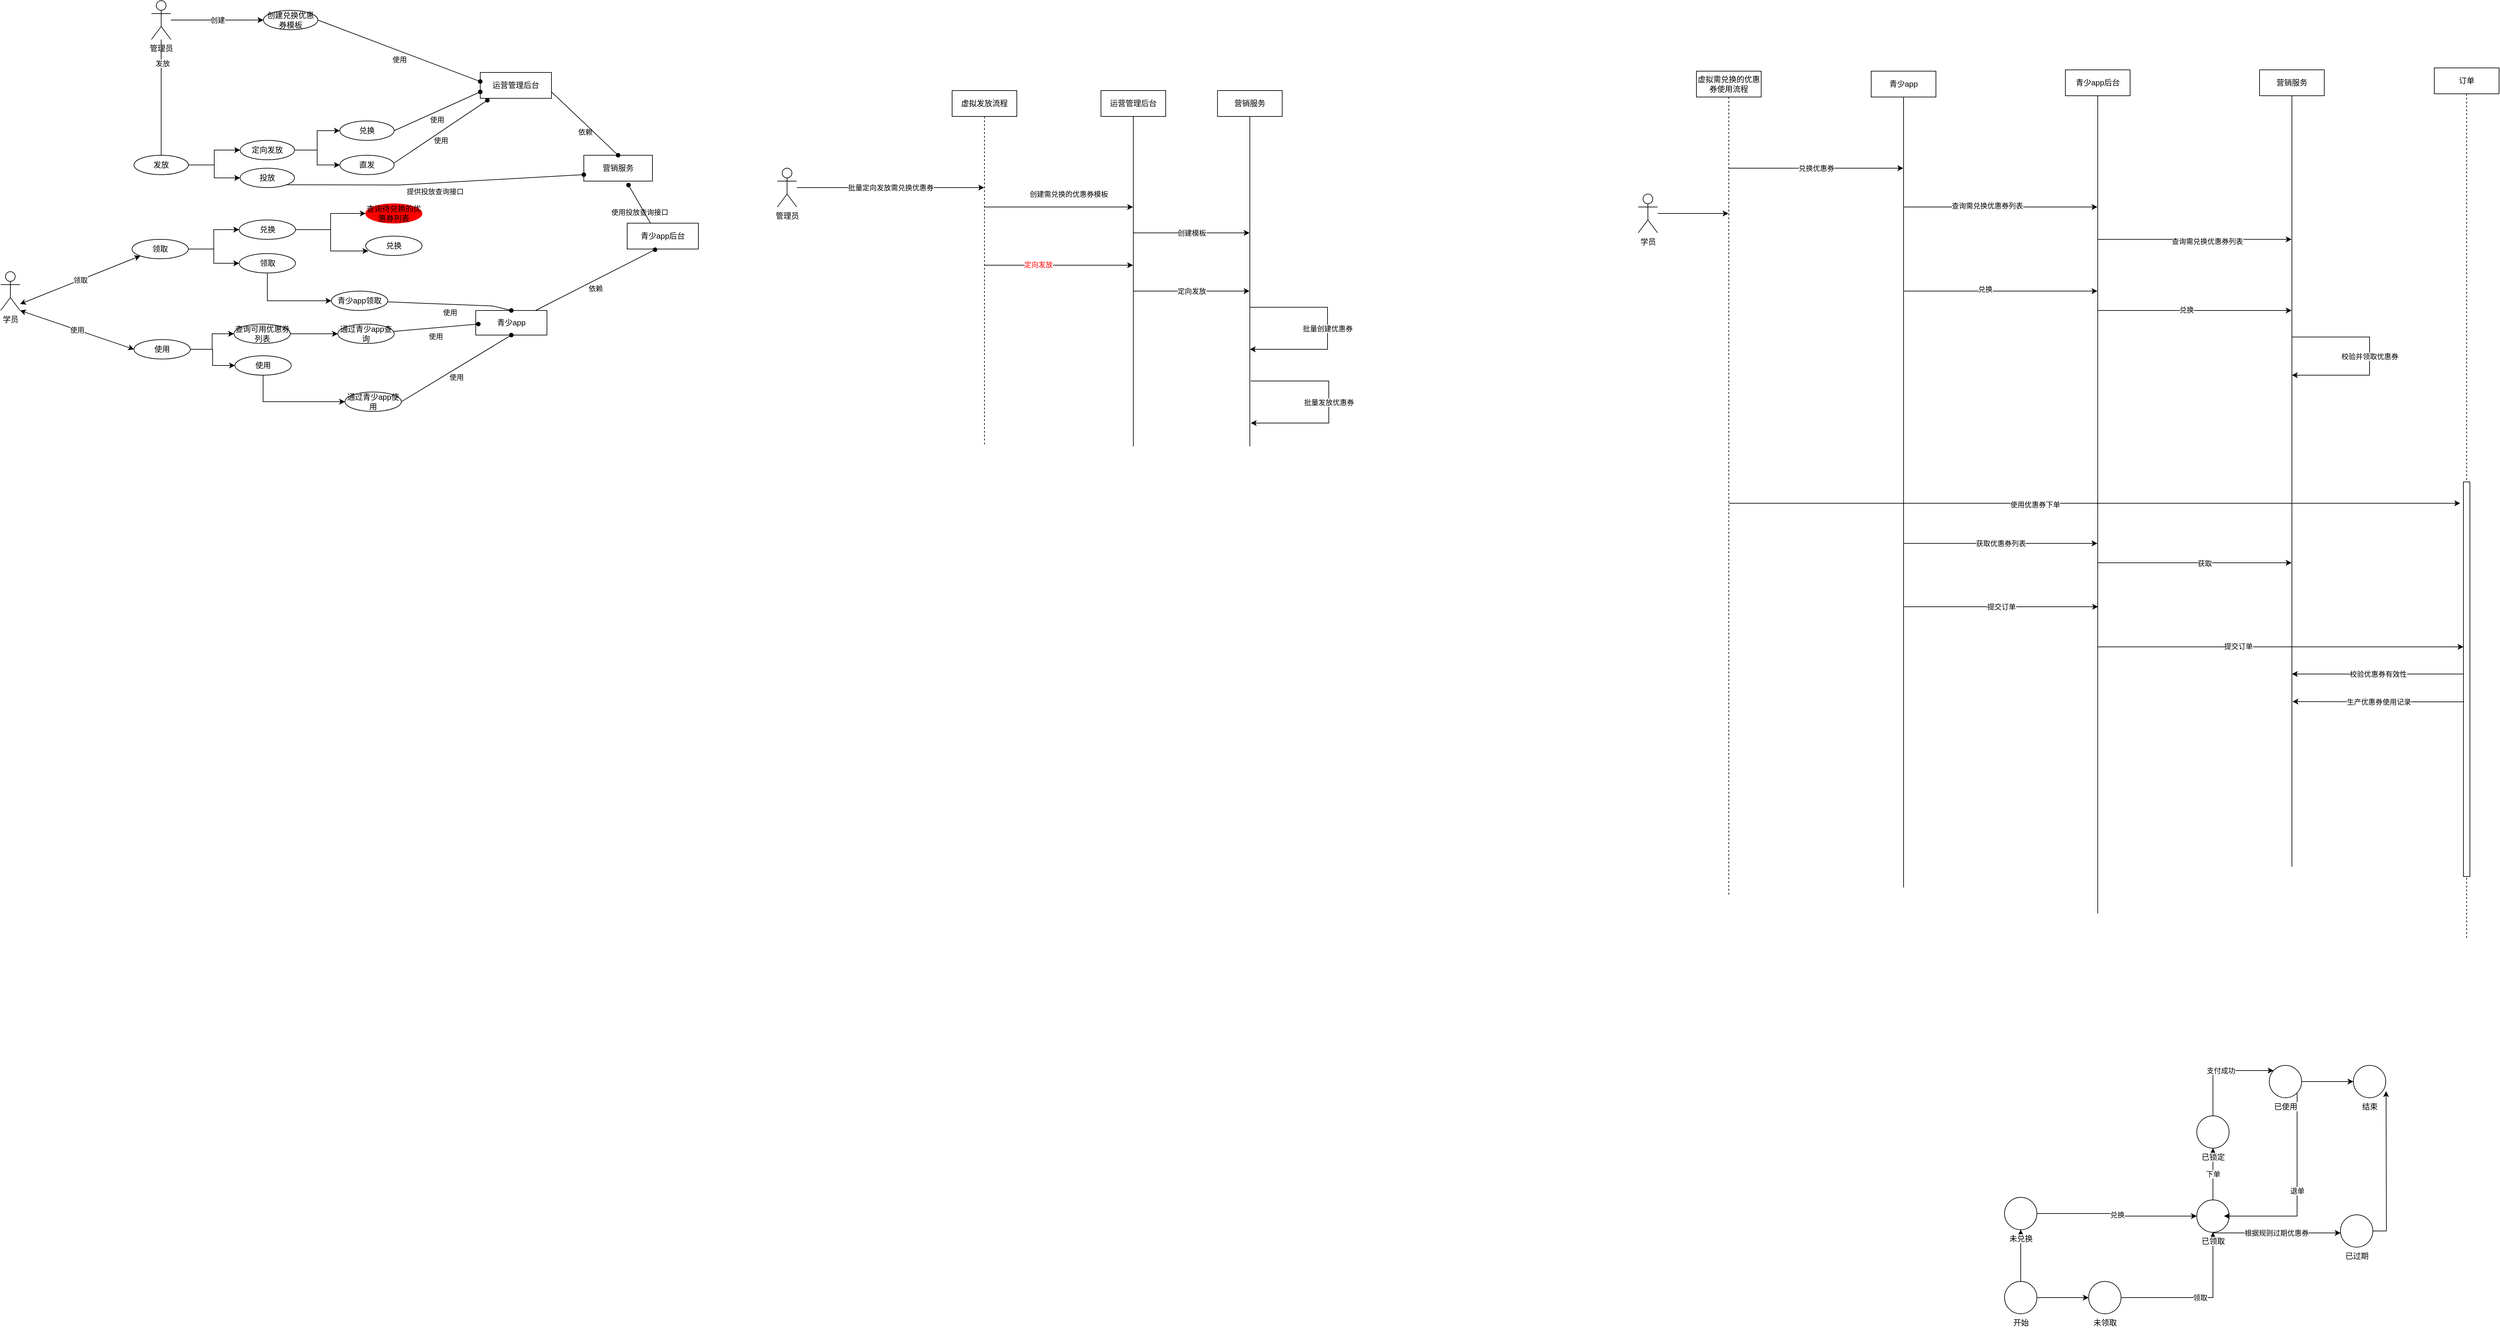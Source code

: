 <mxfile version="14.7.1" type="github">
  <diagram id="9hDP-JxcBApaVpeGbo42" name="Page-1">
    <mxGraphModel dx="1108" dy="450" grid="0" gridSize="10" guides="1" tooltips="1" connect="1" arrows="1" fold="1" page="1" pageScale="1" pageWidth="827" pageHeight="1169" math="0" shadow="0">
      <root>
        <mxCell id="0" />
        <mxCell id="1" parent="0" />
        <mxCell id="lwf3BBHvjB3YT5emJyM9-11" value="创建" style="edgeStyle=orthogonalEdgeStyle;rounded=0;orthogonalLoop=1;jettySize=auto;html=1;" parent="1" source="lwf3BBHvjB3YT5emJyM9-3" target="lwf3BBHvjB3YT5emJyM9-9" edge="1">
          <mxGeometry relative="1" as="geometry" />
        </mxCell>
        <mxCell id="lwf3BBHvjB3YT5emJyM9-60" value="" style="edgeStyle=orthogonalEdgeStyle;rounded=0;orthogonalLoop=1;jettySize=auto;html=1;" parent="1" source="lwf3BBHvjB3YT5emJyM9-3" edge="1">
          <mxGeometry relative="1" as="geometry">
            <mxPoint x="358" y="560" as="targetPoint" />
          </mxGeometry>
        </mxCell>
        <mxCell id="lwf3BBHvjB3YT5emJyM9-61" value="发放" style="edgeLabel;html=1;align=center;verticalAlign=middle;resizable=0;points=[];" parent="lwf3BBHvjB3YT5emJyM9-60" vertex="1" connectable="0">
          <mxGeometry x="-0.608" y="2" relative="1" as="geometry">
            <mxPoint as="offset" />
          </mxGeometry>
        </mxCell>
        <mxCell id="lwf3BBHvjB3YT5emJyM9-3" value="管理员" style="shape=umlActor;verticalLabelPosition=bottom;verticalAlign=top;html=1;outlineConnect=0;" parent="1" vertex="1">
          <mxGeometry x="343" y="311" width="30" height="60" as="geometry" />
        </mxCell>
        <mxCell id="lwf3BBHvjB3YT5emJyM9-6" value="学员" style="shape=umlActor;verticalLabelPosition=bottom;verticalAlign=top;html=1;" parent="1" vertex="1">
          <mxGeometry x="110" y="730" width="30" height="60" as="geometry" />
        </mxCell>
        <mxCell id="lwf3BBHvjB3YT5emJyM9-9" value="创建兑换优惠券模板" style="ellipse;whiteSpace=wrap;html=1;" parent="1" vertex="1">
          <mxGeometry x="516" y="326" width="84" height="30" as="geometry" />
        </mxCell>
        <mxCell id="g9MvVECe36LYa2lej1_Y-3" value="" style="edgeStyle=orthogonalEdgeStyle;rounded=0;orthogonalLoop=1;jettySize=auto;html=1;" edge="1" parent="1" source="lwf3BBHvjB3YT5emJyM9-19" target="g9MvVECe36LYa2lej1_Y-2">
          <mxGeometry relative="1" as="geometry" />
        </mxCell>
        <mxCell id="g9MvVECe36LYa2lej1_Y-5" value="" style="edgeStyle=orthogonalEdgeStyle;rounded=0;orthogonalLoop=1;jettySize=auto;html=1;" edge="1" parent="1" source="lwf3BBHvjB3YT5emJyM9-19" target="g9MvVECe36LYa2lej1_Y-4">
          <mxGeometry relative="1" as="geometry" />
        </mxCell>
        <mxCell id="lwf3BBHvjB3YT5emJyM9-19" value="定向发放" style="ellipse;whiteSpace=wrap;html=1;" parent="1" vertex="1">
          <mxGeometry x="480" y="527" width="84" height="30" as="geometry" />
        </mxCell>
        <mxCell id="lwf3BBHvjB3YT5emJyM9-24" style="edgeStyle=orthogonalEdgeStyle;rounded=0;orthogonalLoop=1;jettySize=auto;html=1;entryX=0;entryY=0.5;entryDx=0;entryDy=0;" parent="1" source="lwf3BBHvjB3YT5emJyM9-21" target="lwf3BBHvjB3YT5emJyM9-19" edge="1">
          <mxGeometry relative="1" as="geometry" />
        </mxCell>
        <mxCell id="lwf3BBHvjB3YT5emJyM9-26" value="" style="edgeStyle=orthogonalEdgeStyle;rounded=0;orthogonalLoop=1;jettySize=auto;html=1;" parent="1" source="lwf3BBHvjB3YT5emJyM9-21" target="lwf3BBHvjB3YT5emJyM9-25" edge="1">
          <mxGeometry relative="1" as="geometry" />
        </mxCell>
        <mxCell id="lwf3BBHvjB3YT5emJyM9-21" value="发放" style="ellipse;whiteSpace=wrap;html=1;" parent="1" vertex="1">
          <mxGeometry x="316" y="550" width="84" height="30" as="geometry" />
        </mxCell>
        <mxCell id="lwf3BBHvjB3YT5emJyM9-25" value="投放" style="ellipse;whiteSpace=wrap;html=1;" parent="1" vertex="1">
          <mxGeometry x="480" y="570" width="84" height="30" as="geometry" />
        </mxCell>
        <mxCell id="g9MvVECe36LYa2lej1_Y-8" value="" style="edgeStyle=orthogonalEdgeStyle;rounded=0;orthogonalLoop=1;jettySize=auto;html=1;" edge="1" parent="1" source="lwf3BBHvjB3YT5emJyM9-38" target="g9MvVECe36LYa2lej1_Y-7">
          <mxGeometry relative="1" as="geometry" />
        </mxCell>
        <mxCell id="g9MvVECe36LYa2lej1_Y-12" value="" style="edgeStyle=orthogonalEdgeStyle;rounded=0;orthogonalLoop=1;jettySize=auto;html=1;" edge="1" parent="1" source="lwf3BBHvjB3YT5emJyM9-38" target="g9MvVECe36LYa2lej1_Y-11">
          <mxGeometry relative="1" as="geometry" />
        </mxCell>
        <mxCell id="lwf3BBHvjB3YT5emJyM9-38" value="领取" style="ellipse;whiteSpace=wrap;html=1;fillColor=#FFFFFF;" parent="1" vertex="1">
          <mxGeometry x="313" y="680" width="87" height="30" as="geometry" />
        </mxCell>
        <mxCell id="lwf3BBHvjB3YT5emJyM9-54" value="" style="edgeStyle=orthogonalEdgeStyle;rounded=0;orthogonalLoop=1;jettySize=auto;html=1;" parent="1" source="lwf3BBHvjB3YT5emJyM9-39" target="lwf3BBHvjB3YT5emJyM9-53" edge="1">
          <mxGeometry relative="1" as="geometry" />
        </mxCell>
        <mxCell id="lwf3BBHvjB3YT5emJyM9-58" style="edgeStyle=orthogonalEdgeStyle;rounded=0;orthogonalLoop=1;jettySize=auto;html=1;entryX=0;entryY=0.5;entryDx=0;entryDy=0;" parent="1" source="lwf3BBHvjB3YT5emJyM9-39" target="lwf3BBHvjB3YT5emJyM9-55" edge="1">
          <mxGeometry relative="1" as="geometry" />
        </mxCell>
        <mxCell id="lwf3BBHvjB3YT5emJyM9-39" value="使用" style="ellipse;whiteSpace=wrap;html=1;" parent="1" vertex="1">
          <mxGeometry x="316" y="835" width="87" height="30" as="geometry" />
        </mxCell>
        <mxCell id="lwf3BBHvjB3YT5emJyM9-42" value="领取" style="endArrow=classic;startArrow=classic;html=1;entryX=0;entryY=1;entryDx=0;entryDy=0;" parent="1" target="lwf3BBHvjB3YT5emJyM9-38" edge="1">
          <mxGeometry width="50" height="50" relative="1" as="geometry">
            <mxPoint x="140" y="780" as="sourcePoint" />
            <mxPoint x="190" y="730" as="targetPoint" />
          </mxGeometry>
        </mxCell>
        <mxCell id="lwf3BBHvjB3YT5emJyM9-43" value="查询待兑换的优惠券列表" style="ellipse;whiteSpace=wrap;html=1;strokeColor=#FF0000;fillColor=#FF0000;" parent="1" vertex="1">
          <mxGeometry x="674" y="625" width="87" height="30" as="geometry" />
        </mxCell>
        <mxCell id="lwf3BBHvjB3YT5emJyM9-49" value="兑换" style="ellipse;whiteSpace=wrap;html=1;" parent="1" vertex="1">
          <mxGeometry x="674" y="675" width="87" height="30" as="geometry" />
        </mxCell>
        <mxCell id="g9MvVECe36LYa2lej1_Y-35" value="" style="edgeStyle=orthogonalEdgeStyle;rounded=0;orthogonalLoop=1;jettySize=auto;html=1;entryX=0;entryY=0.5;entryDx=0;entryDy=0;" edge="1" parent="1" source="lwf3BBHvjB3YT5emJyM9-53" target="g9MvVECe36LYa2lej1_Y-36">
          <mxGeometry relative="1" as="geometry">
            <mxPoint x="628" y="826" as="targetPoint" />
          </mxGeometry>
        </mxCell>
        <mxCell id="lwf3BBHvjB3YT5emJyM9-53" value="查询可用优惠券列表" style="ellipse;whiteSpace=wrap;html=1;" parent="1" vertex="1">
          <mxGeometry x="470.5" y="811" width="87" height="30" as="geometry" />
        </mxCell>
        <mxCell id="g9MvVECe36LYa2lej1_Y-32" value="" style="edgeStyle=orthogonalEdgeStyle;rounded=0;orthogonalLoop=1;jettySize=auto;html=1;" edge="1" parent="1" source="lwf3BBHvjB3YT5emJyM9-55" target="g9MvVECe36LYa2lej1_Y-31">
          <mxGeometry relative="1" as="geometry">
            <Array as="points">
              <mxPoint x="516" y="931" />
            </Array>
          </mxGeometry>
        </mxCell>
        <mxCell id="lwf3BBHvjB3YT5emJyM9-55" value="使用" style="ellipse;whiteSpace=wrap;html=1;" parent="1" vertex="1">
          <mxGeometry x="472" y="860" width="87" height="30" as="geometry" />
        </mxCell>
        <mxCell id="lwf3BBHvjB3YT5emJyM9-57" value="使用" style="endArrow=classic;startArrow=classic;html=1;exitX=1;exitY=1;exitDx=0;exitDy=0;exitPerimeter=0;entryX=0;entryY=0.5;entryDx=0;entryDy=0;" parent="1" source="lwf3BBHvjB3YT5emJyM9-6" edge="1" target="lwf3BBHvjB3YT5emJyM9-39">
          <mxGeometry width="50" height="50" relative="1" as="geometry">
            <mxPoint x="140" y="840" as="sourcePoint" />
            <mxPoint x="320" y="830" as="targetPoint" />
          </mxGeometry>
        </mxCell>
        <mxCell id="lwf3BBHvjB3YT5emJyM9-63" value="运营管理后台" style="rounded=0;whiteSpace=wrap;html=1;" parent="1" vertex="1">
          <mxGeometry x="851" y="422" width="110" height="40" as="geometry" />
        </mxCell>
        <mxCell id="lwf3BBHvjB3YT5emJyM9-64" value="营销服务" style="rounded=0;whiteSpace=wrap;html=1;" parent="1" vertex="1">
          <mxGeometry x="1011" y="550" width="106" height="40" as="geometry" />
        </mxCell>
        <mxCell id="lwf3BBHvjB3YT5emJyM9-65" value="青少app后台" style="rounded=0;whiteSpace=wrap;html=1;" parent="1" vertex="1">
          <mxGeometry x="1078" y="655" width="110" height="40" as="geometry" />
        </mxCell>
        <mxCell id="g9MvVECe36LYa2lej1_Y-34" style="edgeStyle=orthogonalEdgeStyle;rounded=0;orthogonalLoop=1;jettySize=auto;html=1;exitX=0;exitY=0.5;exitDx=0;exitDy=0;" edge="1" parent="1" source="lwf3BBHvjB3YT5emJyM9-66">
          <mxGeometry relative="1" as="geometry">
            <mxPoint x="844" y="809" as="targetPoint" />
          </mxGeometry>
        </mxCell>
        <mxCell id="lwf3BBHvjB3YT5emJyM9-66" value="青少app" style="rounded=0;whiteSpace=wrap;html=1;" parent="1" vertex="1">
          <mxGeometry x="844" y="790" width="110" height="38" as="geometry" />
        </mxCell>
        <mxCell id="lwf3BBHvjB3YT5emJyM9-80" value="创建需兑换的优惠券模板" style="edgeStyle=orthogonalEdgeStyle;rounded=0;orthogonalLoop=1;jettySize=auto;html=1;" parent="1" source="lwf3BBHvjB3YT5emJyM9-69" target="lwf3BBHvjB3YT5emJyM9-70" edge="1">
          <mxGeometry x="0.135" y="20" relative="1" as="geometry">
            <Array as="points">
              <mxPoint x="1720" y="630" />
              <mxPoint x="1720" y="630" />
            </Array>
            <mxPoint as="offset" />
          </mxGeometry>
        </mxCell>
        <mxCell id="lwf3BBHvjB3YT5emJyM9-83" style="edgeStyle=orthogonalEdgeStyle;rounded=0;orthogonalLoop=1;jettySize=auto;html=1;fontColor=#FF0000;" parent="1" source="lwf3BBHvjB3YT5emJyM9-69" target="lwf3BBHvjB3YT5emJyM9-70" edge="1">
          <mxGeometry relative="1" as="geometry">
            <Array as="points">
              <mxPoint x="1740" y="720" />
              <mxPoint x="1740" y="720" />
            </Array>
          </mxGeometry>
        </mxCell>
        <mxCell id="lwf3BBHvjB3YT5emJyM9-84" value="定向发放" style="edgeLabel;html=1;align=center;verticalAlign=middle;resizable=0;points=[];fontColor=#FF0000;" parent="lwf3BBHvjB3YT5emJyM9-83" vertex="1" connectable="0">
          <mxGeometry x="-0.283" y="1" relative="1" as="geometry">
            <mxPoint as="offset" />
          </mxGeometry>
        </mxCell>
        <mxCell id="lwf3BBHvjB3YT5emJyM9-69" value="虚拟发放流程" style="shape=umlLifeline;perimeter=lifelinePerimeter;whiteSpace=wrap;html=1;container=1;collapsible=0;recursiveResize=0;outlineConnect=0;labelBackgroundColor=#FFFFFF;" parent="1" vertex="1">
          <mxGeometry x="1580" y="450" width="100" height="550" as="geometry" />
        </mxCell>
        <mxCell id="lwf3BBHvjB3YT5emJyM9-81" value="创建模板" style="edgeStyle=orthogonalEdgeStyle;rounded=0;orthogonalLoop=1;jettySize=auto;html=1;" parent="1" source="lwf3BBHvjB3YT5emJyM9-70" target="lwf3BBHvjB3YT5emJyM9-74" edge="1">
          <mxGeometry relative="1" as="geometry">
            <Array as="points">
              <mxPoint x="1950" y="670" />
              <mxPoint x="1950" y="670" />
            </Array>
          </mxGeometry>
        </mxCell>
        <mxCell id="lwf3BBHvjB3YT5emJyM9-85" value="定向发放" style="edgeStyle=orthogonalEdgeStyle;rounded=0;orthogonalLoop=1;jettySize=auto;html=1;" parent="1" source="lwf3BBHvjB3YT5emJyM9-70" target="lwf3BBHvjB3YT5emJyM9-74" edge="1">
          <mxGeometry relative="1" as="geometry">
            <Array as="points">
              <mxPoint x="1940" y="760" />
              <mxPoint x="1940" y="760" />
            </Array>
          </mxGeometry>
        </mxCell>
        <mxCell id="lwf3BBHvjB3YT5emJyM9-70" value="运营管理后台" style="shape=umlLifeline;perimeter=lifelinePerimeter;whiteSpace=wrap;html=1;container=1;collapsible=0;recursiveResize=0;outlineConnect=0;lifelineDashed=0;labelBackgroundColor=#FFFFFF;" parent="1" vertex="1">
          <mxGeometry x="1810" y="450" width="100" height="550" as="geometry" />
        </mxCell>
        <mxCell id="lwf3BBHvjB3YT5emJyM9-71" value="Lifeline2" style="shape=umlLifeline;perimeter=lifelinePerimeter;whiteSpace=wrap;html=1;container=1;collapsible=0;recursiveResize=0;outlineConnect=0;lifelineDashed=0;labelBackgroundColor=#FFFFFF;" parent="1" vertex="1">
          <mxGeometry x="1990" y="450" width="100" height="300" as="geometry" />
        </mxCell>
        <mxCell id="lwf3BBHvjB3YT5emJyM9-74" value="营销服务" style="shape=umlLifeline;perimeter=lifelinePerimeter;whiteSpace=wrap;html=1;container=1;collapsible=0;recursiveResize=0;outlineConnect=0;lifelineDashed=0;labelBackgroundColor=#FFFFFF;" parent="1" vertex="1">
          <mxGeometry x="1990" y="450" width="100" height="550" as="geometry" />
        </mxCell>
        <mxCell id="lwf3BBHvjB3YT5emJyM9-79" value="批量定向发放需兑换优惠券" style="edgeStyle=orthogonalEdgeStyle;rounded=0;orthogonalLoop=1;jettySize=auto;html=1;" parent="1" source="lwf3BBHvjB3YT5emJyM9-76" target="lwf3BBHvjB3YT5emJyM9-69" edge="1">
          <mxGeometry relative="1" as="geometry">
            <Array as="points">
              <mxPoint x="1550" y="600" />
              <mxPoint x="1550" y="600" />
            </Array>
          </mxGeometry>
        </mxCell>
        <mxCell id="lwf3BBHvjB3YT5emJyM9-76" value="管理员" style="shape=umlActor;verticalLabelPosition=bottom;verticalAlign=top;html=1;labelBackgroundColor=#FFFFFF;" parent="1" vertex="1">
          <mxGeometry x="1310" y="570" width="30" height="60" as="geometry" />
        </mxCell>
        <mxCell id="lwf3BBHvjB3YT5emJyM9-88" style="edgeStyle=orthogonalEdgeStyle;rounded=0;orthogonalLoop=1;jettySize=auto;html=1;" parent="1" source="lwf3BBHvjB3YT5emJyM9-74" target="lwf3BBHvjB3YT5emJyM9-74" edge="1">
          <mxGeometry relative="1" as="geometry">
            <Array as="points">
              <mxPoint x="2060" y="820" />
              <mxPoint x="2070" y="820" />
            </Array>
          </mxGeometry>
        </mxCell>
        <mxCell id="lwf3BBHvjB3YT5emJyM9-90" value="批量创建优惠券" style="edgeStyle=orthogonalEdgeStyle;rounded=0;orthogonalLoop=1;jettySize=auto;html=1;" parent="1" target="lwf3BBHvjB3YT5emJyM9-74" edge="1">
          <mxGeometry relative="1" as="geometry">
            <mxPoint x="2039.5" y="785" as="sourcePoint" />
            <mxPoint x="2039.5" y="805" as="targetPoint" />
            <Array as="points">
              <mxPoint x="2160" y="785" />
              <mxPoint x="2160" y="850" />
            </Array>
          </mxGeometry>
        </mxCell>
        <mxCell id="lwf3BBHvjB3YT5emJyM9-91" value="批量发放优惠券" style="edgeStyle=orthogonalEdgeStyle;rounded=0;orthogonalLoop=1;jettySize=auto;html=1;" parent="1" edge="1">
          <mxGeometry relative="1" as="geometry">
            <mxPoint x="2041.5" y="899" as="sourcePoint" />
            <mxPoint x="2041.5" y="964" as="targetPoint" />
            <Array as="points">
              <mxPoint x="2162" y="899" />
              <mxPoint x="2162" y="964" />
            </Array>
          </mxGeometry>
        </mxCell>
        <mxCell id="lwf3BBHvjB3YT5emJyM9-96" value="兑换优惠券" style="edgeStyle=orthogonalEdgeStyle;rounded=0;orthogonalLoop=1;jettySize=auto;html=1;" parent="1" source="lwf3BBHvjB3YT5emJyM9-92" target="lwf3BBHvjB3YT5emJyM9-93" edge="1">
          <mxGeometry relative="1" as="geometry">
            <Array as="points">
              <mxPoint x="2840" y="570" />
              <mxPoint x="2840" y="570" />
            </Array>
          </mxGeometry>
        </mxCell>
        <mxCell id="lwf3BBHvjB3YT5emJyM9-124" style="edgeStyle=orthogonalEdgeStyle;rounded=0;orthogonalLoop=1;jettySize=auto;html=1;fontColor=#000000;" parent="1" source="lwf3BBHvjB3YT5emJyM9-92" edge="1">
          <mxGeometry relative="1" as="geometry">
            <mxPoint x="3910" y="1088" as="targetPoint" />
            <Array as="points">
              <mxPoint x="3200" y="1088" />
              <mxPoint x="3200" y="1088" />
            </Array>
          </mxGeometry>
        </mxCell>
        <mxCell id="lwf3BBHvjB3YT5emJyM9-125" value="使用优惠券下单" style="edgeLabel;html=1;align=center;verticalAlign=middle;resizable=0;points=[];fontColor=#000000;" parent="lwf3BBHvjB3YT5emJyM9-124" vertex="1" connectable="0">
          <mxGeometry x="-0.161" y="-2" relative="1" as="geometry">
            <mxPoint x="-1" as="offset" />
          </mxGeometry>
        </mxCell>
        <mxCell id="lwf3BBHvjB3YT5emJyM9-92" value="虚拟需兑换的优惠券使用流程" style="shape=umlLifeline;perimeter=lifelinePerimeter;whiteSpace=wrap;html=1;container=1;collapsible=0;recursiveResize=0;outlineConnect=0;labelBackgroundColor=#FFFFFF;" parent="1" vertex="1">
          <mxGeometry x="2730" y="420" width="100" height="1274" as="geometry" />
        </mxCell>
        <mxCell id="lwf3BBHvjB3YT5emJyM9-97" style="edgeStyle=orthogonalEdgeStyle;rounded=0;orthogonalLoop=1;jettySize=auto;html=1;" parent="1" source="lwf3BBHvjB3YT5emJyM9-93" target="lwf3BBHvjB3YT5emJyM9-94" edge="1">
          <mxGeometry relative="1" as="geometry">
            <Array as="points">
              <mxPoint x="3270" y="630" />
              <mxPoint x="3270" y="630" />
            </Array>
          </mxGeometry>
        </mxCell>
        <mxCell id="lwf3BBHvjB3YT5emJyM9-98" value="查询需兑换优惠券列表" style="edgeLabel;html=1;align=center;verticalAlign=middle;resizable=0;points=[];" parent="lwf3BBHvjB3YT5emJyM9-97" vertex="1" connectable="0">
          <mxGeometry x="-0.143" y="2" relative="1" as="geometry">
            <mxPoint as="offset" />
          </mxGeometry>
        </mxCell>
        <mxCell id="lwf3BBHvjB3YT5emJyM9-101" style="edgeStyle=orthogonalEdgeStyle;rounded=0;orthogonalLoop=1;jettySize=auto;html=1;" parent="1" source="lwf3BBHvjB3YT5emJyM9-93" target="lwf3BBHvjB3YT5emJyM9-94" edge="1">
          <mxGeometry relative="1" as="geometry">
            <Array as="points">
              <mxPoint x="3260" y="760" />
              <mxPoint x="3260" y="760" />
            </Array>
          </mxGeometry>
        </mxCell>
        <mxCell id="lwf3BBHvjB3YT5emJyM9-102" value="兑换" style="edgeLabel;html=1;align=center;verticalAlign=middle;resizable=0;points=[];" parent="lwf3BBHvjB3YT5emJyM9-101" vertex="1" connectable="0">
          <mxGeometry x="-0.163" y="3" relative="1" as="geometry">
            <mxPoint as="offset" />
          </mxGeometry>
        </mxCell>
        <mxCell id="lwf3BBHvjB3YT5emJyM9-128" value="获取优惠券列表" style="edgeStyle=orthogonalEdgeStyle;rounded=0;orthogonalLoop=1;jettySize=auto;html=1;fontColor=#000000;" parent="1" source="lwf3BBHvjB3YT5emJyM9-93" target="lwf3BBHvjB3YT5emJyM9-94" edge="1">
          <mxGeometry relative="1" as="geometry">
            <Array as="points">
              <mxPoint x="3110" y="1150" />
              <mxPoint x="3110" y="1150" />
            </Array>
          </mxGeometry>
        </mxCell>
        <mxCell id="lwf3BBHvjB3YT5emJyM9-93" value="青少app" style="shape=umlLifeline;perimeter=lifelinePerimeter;whiteSpace=wrap;html=1;container=1;collapsible=0;recursiveResize=0;outlineConnect=0;lifelineDashed=0;labelBackgroundColor=#FFFFFF;" parent="1" vertex="1">
          <mxGeometry x="3000" y="420" width="100" height="1262" as="geometry" />
        </mxCell>
        <mxCell id="lwf3BBHvjB3YT5emJyM9-99" style="edgeStyle=orthogonalEdgeStyle;rounded=0;orthogonalLoop=1;jettySize=auto;html=1;" parent="1" source="lwf3BBHvjB3YT5emJyM9-94" target="lwf3BBHvjB3YT5emJyM9-95" edge="1">
          <mxGeometry relative="1" as="geometry">
            <Array as="points">
              <mxPoint x="3510" y="680" />
              <mxPoint x="3510" y="680" />
            </Array>
          </mxGeometry>
        </mxCell>
        <mxCell id="lwf3BBHvjB3YT5emJyM9-100" value="查询需兑换优惠券列表" style="edgeLabel;html=1;align=center;verticalAlign=middle;resizable=0;points=[];" parent="lwf3BBHvjB3YT5emJyM9-99" vertex="1" connectable="0">
          <mxGeometry x="0.123" y="-3" relative="1" as="geometry">
            <mxPoint x="1" as="offset" />
          </mxGeometry>
        </mxCell>
        <mxCell id="lwf3BBHvjB3YT5emJyM9-103" style="edgeStyle=orthogonalEdgeStyle;rounded=0;orthogonalLoop=1;jettySize=auto;html=1;" parent="1" source="lwf3BBHvjB3YT5emJyM9-94" target="lwf3BBHvjB3YT5emJyM9-95" edge="1">
          <mxGeometry relative="1" as="geometry">
            <Array as="points">
              <mxPoint x="3510" y="790" />
              <mxPoint x="3510" y="790" />
            </Array>
          </mxGeometry>
        </mxCell>
        <mxCell id="lwf3BBHvjB3YT5emJyM9-104" value="兑换" style="edgeLabel;html=1;align=center;verticalAlign=middle;resizable=0;points=[];" parent="lwf3BBHvjB3YT5emJyM9-103" vertex="1" connectable="0">
          <mxGeometry x="-0.09" y="1" relative="1" as="geometry">
            <mxPoint as="offset" />
          </mxGeometry>
        </mxCell>
        <mxCell id="lwf3BBHvjB3YT5emJyM9-129" style="edgeStyle=orthogonalEdgeStyle;rounded=0;orthogonalLoop=1;jettySize=auto;html=1;fontColor=#000000;" parent="1" source="lwf3BBHvjB3YT5emJyM9-94" target="lwf3BBHvjB3YT5emJyM9-95" edge="1">
          <mxGeometry relative="1" as="geometry">
            <Array as="points">
              <mxPoint x="3520" y="1180" />
              <mxPoint x="3520" y="1180" />
            </Array>
          </mxGeometry>
        </mxCell>
        <mxCell id="lwf3BBHvjB3YT5emJyM9-130" value="获取" style="edgeLabel;html=1;align=center;verticalAlign=middle;resizable=0;points=[];fontColor=#000000;" parent="lwf3BBHvjB3YT5emJyM9-129" vertex="1" connectable="0">
          <mxGeometry x="0.097" y="-1" relative="1" as="geometry">
            <mxPoint as="offset" />
          </mxGeometry>
        </mxCell>
        <mxCell id="lwf3BBHvjB3YT5emJyM9-132" style="edgeStyle=orthogonalEdgeStyle;rounded=0;orthogonalLoop=1;jettySize=auto;html=1;fontColor=#000000;" parent="1" source="lwf3BBHvjB3YT5emJyM9-94" target="lwf3BBHvjB3YT5emJyM9-123" edge="1">
          <mxGeometry relative="1" as="geometry">
            <Array as="points">
              <mxPoint x="3610" y="1310" />
              <mxPoint x="3610" y="1310" />
            </Array>
          </mxGeometry>
        </mxCell>
        <mxCell id="lwf3BBHvjB3YT5emJyM9-133" value="提交订单" style="edgeLabel;html=1;align=center;verticalAlign=middle;resizable=0;points=[];fontColor=#000000;" parent="lwf3BBHvjB3YT5emJyM9-132" vertex="1" connectable="0">
          <mxGeometry x="-0.234" y="1" relative="1" as="geometry">
            <mxPoint as="offset" />
          </mxGeometry>
        </mxCell>
        <mxCell id="lwf3BBHvjB3YT5emJyM9-94" value="青少app后台" style="shape=umlLifeline;perimeter=lifelinePerimeter;whiteSpace=wrap;html=1;container=1;collapsible=0;recursiveResize=0;outlineConnect=0;lifelineDashed=0;labelBackgroundColor=#FFFFFF;" parent="1" vertex="1">
          <mxGeometry x="3300" y="418" width="100" height="1304" as="geometry" />
        </mxCell>
        <mxCell id="lwf3BBHvjB3YT5emJyM9-95" value="营销服务" style="shape=umlLifeline;perimeter=lifelinePerimeter;whiteSpace=wrap;html=1;container=1;collapsible=0;recursiveResize=0;outlineConnect=0;lifelineDashed=0;labelBackgroundColor=#FFFFFF;" parent="1" vertex="1">
          <mxGeometry x="3600" y="418" width="100" height="1232" as="geometry" />
        </mxCell>
        <mxCell id="lwf3BBHvjB3YT5emJyM9-105" value="校验并领取优惠券" style="edgeStyle=orthogonalEdgeStyle;rounded=0;orthogonalLoop=1;jettySize=auto;html=1;" parent="1" edge="1">
          <mxGeometry relative="1" as="geometry">
            <mxPoint x="3649.5" y="831" as="sourcePoint" />
            <mxPoint x="3650" y="890" as="targetPoint" />
            <Array as="points">
              <mxPoint x="3770" y="831" />
              <mxPoint x="3770" y="890" />
              <mxPoint x="3650" y="890" />
            </Array>
          </mxGeometry>
        </mxCell>
        <mxCell id="lwf3BBHvjB3YT5emJyM9-108" style="edgeStyle=orthogonalEdgeStyle;rounded=0;orthogonalLoop=1;jettySize=auto;html=1;" parent="1" source="lwf3BBHvjB3YT5emJyM9-107" target="lwf3BBHvjB3YT5emJyM9-92" edge="1">
          <mxGeometry relative="1" as="geometry">
            <Array as="points">
              <mxPoint x="2740" y="640" />
              <mxPoint x="2740" y="640" />
            </Array>
          </mxGeometry>
        </mxCell>
        <mxCell id="lwf3BBHvjB3YT5emJyM9-107" value="学员" style="shape=umlActor;verticalLabelPosition=bottom;verticalAlign=top;html=1;labelBackgroundColor=#FFFFFF;" parent="1" vertex="1">
          <mxGeometry x="2640" y="610" width="30" height="60" as="geometry" />
        </mxCell>
        <mxCell id="lwf3BBHvjB3YT5emJyM9-122" value="订单" style="shape=umlLifeline;perimeter=lifelinePerimeter;whiteSpace=wrap;html=1;container=1;collapsible=0;recursiveResize=0;outlineConnect=0;labelBackgroundColor=#FFFFFF;fontColor=#000000;" parent="1" vertex="1">
          <mxGeometry x="3870" y="415" width="100" height="1345" as="geometry" />
        </mxCell>
        <mxCell id="lwf3BBHvjB3YT5emJyM9-123" value="" style="html=1;points=[];perimeter=orthogonalPerimeter;" parent="lwf3BBHvjB3YT5emJyM9-122" vertex="1">
          <mxGeometry x="45" y="640" width="10" height="610" as="geometry" />
        </mxCell>
        <mxCell id="lwf3BBHvjB3YT5emJyM9-131" value="提交订单" style="edgeStyle=orthogonalEdgeStyle;rounded=0;orthogonalLoop=1;jettySize=auto;html=1;fontColor=#000000;" parent="1" edge="1">
          <mxGeometry relative="1" as="geometry">
            <mxPoint x="3050.5" y="1248" as="sourcePoint" />
            <mxPoint x="3350.5" y="1248" as="targetPoint" />
            <Array as="points">
              <mxPoint x="3111" y="1248" />
              <mxPoint x="3111" y="1248" />
            </Array>
          </mxGeometry>
        </mxCell>
        <mxCell id="lwf3BBHvjB3YT5emJyM9-134" value="校验优惠券有效性" style="edgeStyle=orthogonalEdgeStyle;rounded=0;orthogonalLoop=1;jettySize=auto;html=1;fontColor=#000000;" parent="1" edge="1">
          <mxGeometry relative="1" as="geometry">
            <mxPoint x="3915" y="1352" as="sourcePoint" />
            <mxPoint x="3650" y="1352" as="targetPoint" />
            <Array as="points">
              <mxPoint x="3660" y="1352" />
            </Array>
          </mxGeometry>
        </mxCell>
        <mxCell id="lwf3BBHvjB3YT5emJyM9-135" value="生产优惠券使用记录" style="edgeStyle=orthogonalEdgeStyle;rounded=0;orthogonalLoop=1;jettySize=auto;html=1;entryX=0.5;entryY=0.861;entryDx=0;entryDy=0;entryPerimeter=0;fontColor=#000000;" parent="1" edge="1">
          <mxGeometry relative="1" as="geometry">
            <mxPoint x="3916" y="1395" as="sourcePoint" />
            <mxPoint x="3651" y="1394.602" as="targetPoint" />
            <Array as="points">
              <mxPoint x="3861" y="1395" />
              <mxPoint x="3861" y="1395" />
            </Array>
          </mxGeometry>
        </mxCell>
        <mxCell id="lwf3BBHvjB3YT5emJyM9-139" value="" style="edgeStyle=orthogonalEdgeStyle;rounded=0;orthogonalLoop=1;jettySize=auto;html=1;fontColor=#000000;" parent="1" source="lwf3BBHvjB3YT5emJyM9-137" target="lwf3BBHvjB3YT5emJyM9-138" edge="1">
          <mxGeometry relative="1" as="geometry" />
        </mxCell>
        <mxCell id="lwf3BBHvjB3YT5emJyM9-141" value="" style="edgeStyle=orthogonalEdgeStyle;rounded=0;orthogonalLoop=1;jettySize=auto;html=1;fontColor=#000000;" parent="1" source="lwf3BBHvjB3YT5emJyM9-137" target="lwf3BBHvjB3YT5emJyM9-140" edge="1">
          <mxGeometry relative="1" as="geometry" />
        </mxCell>
        <mxCell id="lwf3BBHvjB3YT5emJyM9-137" value="开始" style="points=[[0.145,0.145,0],[0.5,0,0],[0.855,0.145,0],[1,0.5,0],[0.855,0.855,0],[0.5,1,0],[0.145,0.855,0],[0,0.5,0]];shape=mxgraph.bpmn.event;html=1;verticalLabelPosition=bottom;labelBackgroundColor=#ffffff;verticalAlign=top;align=center;perimeter=ellipsePerimeter;outlineConnect=0;aspect=fixed;outline=standard;symbol=general;fontColor=#000000;" parent="1" vertex="1">
          <mxGeometry x="3206" y="2291" width="50" height="50" as="geometry" />
        </mxCell>
        <mxCell id="lwf3BBHvjB3YT5emJyM9-143" value="领取" style="edgeStyle=orthogonalEdgeStyle;rounded=0;orthogonalLoop=1;jettySize=auto;html=1;fontColor=#000000;" parent="1" source="lwf3BBHvjB3YT5emJyM9-138" target="lwf3BBHvjB3YT5emJyM9-142" edge="1">
          <mxGeometry relative="1" as="geometry" />
        </mxCell>
        <mxCell id="lwf3BBHvjB3YT5emJyM9-138" value="未领取" style="points=[[0.145,0.145,0],[0.5,0,0],[0.855,0.145,0],[1,0.5,0],[0.855,0.855,0],[0.5,1,0],[0.145,0.855,0],[0,0.5,0]];shape=mxgraph.bpmn.event;html=1;verticalLabelPosition=bottom;labelBackgroundColor=#ffffff;verticalAlign=top;align=center;perimeter=ellipsePerimeter;outlineConnect=0;aspect=fixed;outline=standard;symbol=general;fontColor=#000000;" parent="1" vertex="1">
          <mxGeometry x="3336" y="2291" width="50" height="50" as="geometry" />
        </mxCell>
        <mxCell id="lwf3BBHvjB3YT5emJyM9-144" value="兑换" style="edgeStyle=orthogonalEdgeStyle;rounded=0;orthogonalLoop=1;jettySize=auto;html=1;fontColor=#000000;" parent="1" source="lwf3BBHvjB3YT5emJyM9-140" target="lwf3BBHvjB3YT5emJyM9-142" edge="1">
          <mxGeometry relative="1" as="geometry" />
        </mxCell>
        <mxCell id="lwf3BBHvjB3YT5emJyM9-140" value="未兑换" style="points=[[0.145,0.145,0],[0.5,0,0],[0.855,0.145,0],[1,0.5,0],[0.855,0.855,0],[0.5,1,0],[0.145,0.855,0],[0,0.5,0]];shape=mxgraph.bpmn.event;html=1;verticalLabelPosition=bottom;labelBackgroundColor=#ffffff;verticalAlign=top;align=center;perimeter=ellipsePerimeter;outlineConnect=0;aspect=fixed;outline=standard;symbol=general;fontColor=#000000;" parent="1" vertex="1">
          <mxGeometry x="3206" y="2161" width="50" height="50" as="geometry" />
        </mxCell>
        <mxCell id="lwf3BBHvjB3YT5emJyM9-146" value="下单" style="edgeStyle=orthogonalEdgeStyle;rounded=0;orthogonalLoop=1;jettySize=auto;html=1;fontColor=#000000;" parent="1" source="lwf3BBHvjB3YT5emJyM9-142" target="lwf3BBHvjB3YT5emJyM9-145" edge="1">
          <mxGeometry relative="1" as="geometry" />
        </mxCell>
        <mxCell id="lwf3BBHvjB3YT5emJyM9-154" value="根据规则过期优惠券" style="edgeStyle=orthogonalEdgeStyle;rounded=0;orthogonalLoop=1;jettySize=auto;html=1;fontColor=#000000;" parent="1" source="lwf3BBHvjB3YT5emJyM9-142" target="lwf3BBHvjB3YT5emJyM9-153" edge="1">
          <mxGeometry relative="1" as="geometry">
            <Array as="points">
              <mxPoint x="3528" y="2216" />
              <mxPoint x="3764" y="2216" />
            </Array>
          </mxGeometry>
        </mxCell>
        <mxCell id="lwf3BBHvjB3YT5emJyM9-142" value="已领取" style="points=[[0.145,0.145,0],[0.5,0,0],[0.855,0.145,0],[1,0.5,0],[0.855,0.855,0],[0.5,1,0],[0.145,0.855,0],[0,0.5,0]];shape=mxgraph.bpmn.event;html=1;verticalLabelPosition=bottom;labelBackgroundColor=#ffffff;verticalAlign=top;align=center;perimeter=ellipsePerimeter;outlineConnect=0;aspect=fixed;outline=standard;symbol=general;fontColor=#000000;" parent="1" vertex="1">
          <mxGeometry x="3503" y="2165" width="50" height="50" as="geometry" />
        </mxCell>
        <mxCell id="lwf3BBHvjB3YT5emJyM9-148" value="支付成功" style="edgeStyle=orthogonalEdgeStyle;rounded=0;orthogonalLoop=1;jettySize=auto;html=1;fontColor=#000000;" parent="1" source="lwf3BBHvjB3YT5emJyM9-145" target="lwf3BBHvjB3YT5emJyM9-147" edge="1">
          <mxGeometry relative="1" as="geometry">
            <Array as="points">
              <mxPoint x="3528" y="1965" />
            </Array>
          </mxGeometry>
        </mxCell>
        <mxCell id="lwf3BBHvjB3YT5emJyM9-145" value="已锁定" style="points=[[0.145,0.145,0],[0.5,0,0],[0.855,0.145,0],[1,0.5,0],[0.855,0.855,0],[0.5,1,0],[0.145,0.855,0],[0,0.5,0]];shape=mxgraph.bpmn.event;html=1;verticalLabelPosition=bottom;labelBackgroundColor=#ffffff;verticalAlign=top;align=center;perimeter=ellipsePerimeter;outlineConnect=0;aspect=fixed;outline=standard;symbol=general;fontColor=#000000;" parent="1" vertex="1">
          <mxGeometry x="3503" y="2035" width="50" height="50" as="geometry" />
        </mxCell>
        <mxCell id="lwf3BBHvjB3YT5emJyM9-149" value="退单" style="edgeStyle=orthogonalEdgeStyle;rounded=0;orthogonalLoop=1;jettySize=auto;html=1;fontColor=#000000;" parent="1" source="lwf3BBHvjB3YT5emJyM9-147" edge="1">
          <mxGeometry relative="1" as="geometry">
            <mxPoint x="3545" y="2190" as="targetPoint" />
            <Array as="points">
              <mxPoint x="3658" y="2190" />
            </Array>
          </mxGeometry>
        </mxCell>
        <mxCell id="lwf3BBHvjB3YT5emJyM9-152" value="" style="edgeStyle=orthogonalEdgeStyle;rounded=0;orthogonalLoop=1;jettySize=auto;html=1;fontColor=#000000;" parent="1" source="lwf3BBHvjB3YT5emJyM9-147" target="lwf3BBHvjB3YT5emJyM9-151" edge="1">
          <mxGeometry relative="1" as="geometry" />
        </mxCell>
        <mxCell id="lwf3BBHvjB3YT5emJyM9-147" value="已使用" style="points=[[0.145,0.145,0],[0.5,0,0],[0.855,0.145,0],[1,0.5,0],[0.855,0.855,0],[0.5,1,0],[0.145,0.855,0],[0,0.5,0]];shape=mxgraph.bpmn.event;html=1;verticalLabelPosition=bottom;labelBackgroundColor=#ffffff;verticalAlign=top;align=center;perimeter=ellipsePerimeter;outlineConnect=0;aspect=fixed;outline=standard;symbol=general;fontColor=#000000;" parent="1" vertex="1">
          <mxGeometry x="3615" y="1957" width="50" height="50" as="geometry" />
        </mxCell>
        <mxCell id="lwf3BBHvjB3YT5emJyM9-151" value="结束" style="points=[[0.145,0.145,0],[0.5,0,0],[0.855,0.145,0],[1,0.5,0],[0.855,0.855,0],[0.5,1,0],[0.145,0.855,0],[0,0.5,0]];shape=mxgraph.bpmn.event;html=1;verticalLabelPosition=bottom;labelBackgroundColor=#ffffff;verticalAlign=top;align=center;perimeter=ellipsePerimeter;outlineConnect=0;aspect=fixed;outline=standard;symbol=general;fontColor=#000000;" parent="1" vertex="1">
          <mxGeometry x="3745" y="1957" width="50" height="50" as="geometry" />
        </mxCell>
        <mxCell id="lwf3BBHvjB3YT5emJyM9-155" style="edgeStyle=orthogonalEdgeStyle;rounded=0;orthogonalLoop=1;jettySize=auto;html=1;fontColor=#000000;" parent="1" source="lwf3BBHvjB3YT5emJyM9-153" edge="1">
          <mxGeometry relative="1" as="geometry">
            <mxPoint x="3795.471" y="1996.882" as="targetPoint" />
          </mxGeometry>
        </mxCell>
        <mxCell id="lwf3BBHvjB3YT5emJyM9-153" value="已过期" style="points=[[0.145,0.145,0],[0.5,0,0],[0.855,0.145,0],[1,0.5,0],[0.855,0.855,0],[0.5,1,0],[0.145,0.855,0],[0,0.5,0]];shape=mxgraph.bpmn.event;html=1;verticalLabelPosition=bottom;labelBackgroundColor=#ffffff;verticalAlign=top;align=center;perimeter=ellipsePerimeter;outlineConnect=0;aspect=fixed;outline=standard;symbol=general;fontColor=#000000;" parent="1" vertex="1">
          <mxGeometry x="3725" y="2188" width="50" height="50" as="geometry" />
        </mxCell>
        <mxCell id="g9MvVECe36LYa2lej1_Y-2" value="直发" style="ellipse;whiteSpace=wrap;html=1;" vertex="1" parent="1">
          <mxGeometry x="634" y="550" width="84" height="30" as="geometry" />
        </mxCell>
        <mxCell id="g9MvVECe36LYa2lej1_Y-4" value="兑换" style="ellipse;whiteSpace=wrap;html=1;" vertex="1" parent="1">
          <mxGeometry x="634" y="497" width="84" height="30" as="geometry" />
        </mxCell>
        <mxCell id="g9MvVECe36LYa2lej1_Y-13" style="edgeStyle=orthogonalEdgeStyle;rounded=0;orthogonalLoop=1;jettySize=auto;html=1;" edge="1" parent="1" source="g9MvVECe36LYa2lej1_Y-7" target="lwf3BBHvjB3YT5emJyM9-43">
          <mxGeometry relative="1" as="geometry" />
        </mxCell>
        <mxCell id="g9MvVECe36LYa2lej1_Y-14" style="edgeStyle=orthogonalEdgeStyle;rounded=0;orthogonalLoop=1;jettySize=auto;html=1;entryX=0.046;entryY=0.767;entryDx=0;entryDy=0;entryPerimeter=0;" edge="1" parent="1" source="g9MvVECe36LYa2lej1_Y-7" target="lwf3BBHvjB3YT5emJyM9-49">
          <mxGeometry relative="1" as="geometry" />
        </mxCell>
        <mxCell id="g9MvVECe36LYa2lej1_Y-7" value="兑换" style="ellipse;whiteSpace=wrap;html=1;fillColor=#FFFFFF;" vertex="1" parent="1">
          <mxGeometry x="478.5" y="650" width="87" height="30" as="geometry" />
        </mxCell>
        <mxCell id="g9MvVECe36LYa2lej1_Y-23" value="" style="edgeStyle=orthogonalEdgeStyle;rounded=0;orthogonalLoop=1;jettySize=auto;html=1;entryX=0;entryY=0.5;entryDx=0;entryDy=0;exitX=0.5;exitY=1;exitDx=0;exitDy=0;" edge="1" parent="1" source="g9MvVECe36LYa2lej1_Y-11" target="g9MvVECe36LYa2lej1_Y-24">
          <mxGeometry relative="1" as="geometry">
            <mxPoint x="708" y="758" as="targetPoint" />
          </mxGeometry>
        </mxCell>
        <mxCell id="g9MvVECe36LYa2lej1_Y-11" value="领取" style="ellipse;whiteSpace=wrap;html=1;fillColor=#FFFFFF;" vertex="1" parent="1">
          <mxGeometry x="478.5" y="702" width="87" height="30" as="geometry" />
        </mxCell>
        <mxCell id="g9MvVECe36LYa2lej1_Y-15" value="使用" style="endArrow=none;html=1;rounded=0;align=center;verticalAlign=top;endFill=0;labelBackgroundColor=none;endSize=6;startArrow=oval;startFill=1;entryX=1;entryY=0.5;entryDx=0;entryDy=0;exitX=0;exitY=0.35;exitDx=0;exitDy=0;exitPerimeter=0;" edge="1" parent="1" source="lwf3BBHvjB3YT5emJyM9-63" target="lwf3BBHvjB3YT5emJyM9-9">
          <mxGeometry relative="1" as="geometry">
            <mxPoint x="860" y="353" as="sourcePoint" />
            <mxPoint x="518" y="290" as="targetPoint" />
          </mxGeometry>
        </mxCell>
        <mxCell id="g9MvVECe36LYa2lej1_Y-16" value="依赖" style="endArrow=none;html=1;rounded=0;align=center;verticalAlign=top;endFill=0;labelBackgroundColor=none;endSize=6;startArrow=oval;startFill=1;entryX=1;entryY=0.75;entryDx=0;entryDy=0;exitX=0.5;exitY=0;exitDx=0;exitDy=0;" edge="1" parent="1" source="lwf3BBHvjB3YT5emJyM9-64" target="lwf3BBHvjB3YT5emJyM9-63">
          <mxGeometry relative="1" as="geometry">
            <mxPoint x="1198" y="448" as="sourcePoint" />
            <mxPoint x="922" y="382" as="targetPoint" />
          </mxGeometry>
        </mxCell>
        <mxCell id="g9MvVECe36LYa2lej1_Y-17" value="使用" style="endArrow=none;html=1;rounded=0;align=center;verticalAlign=top;endFill=0;labelBackgroundColor=none;endSize=6;startArrow=oval;startFill=1;entryX=1;entryY=0.5;entryDx=0;entryDy=0;exitX=0;exitY=0.75;exitDx=0;exitDy=0;" edge="1" parent="1" source="lwf3BBHvjB3YT5emJyM9-63" target="g9MvVECe36LYa2lej1_Y-4">
          <mxGeometry relative="1" as="geometry">
            <mxPoint x="977" y="575" as="sourcePoint" />
            <mxPoint x="701" y="509" as="targetPoint" />
          </mxGeometry>
        </mxCell>
        <mxCell id="g9MvVECe36LYa2lej1_Y-18" value="使用" style="endArrow=none;html=1;rounded=0;align=center;verticalAlign=top;endFill=0;labelBackgroundColor=none;endSize=6;startArrow=oval;startFill=1;entryX=1;entryY=0.5;entryDx=0;entryDy=0;exitX=0.1;exitY=1.075;exitDx=0;exitDy=0;exitPerimeter=0;" edge="1" parent="1" source="lwf3BBHvjB3YT5emJyM9-63">
          <mxGeometry relative="1" as="geometry">
            <mxPoint x="849" y="425" as="sourcePoint" />
            <mxPoint x="718" y="562" as="targetPoint" />
          </mxGeometry>
        </mxCell>
        <mxCell id="g9MvVECe36LYa2lej1_Y-19" value="提供投放查询接口" style="endArrow=none;html=1;rounded=0;align=center;verticalAlign=top;endFill=0;labelBackgroundColor=none;endSize=6;startArrow=oval;startFill=1;entryX=1;entryY=1;entryDx=0;entryDy=0;exitX=0;exitY=0.75;exitDx=0;exitDy=0;" edge="1" parent="1" source="lwf3BBHvjB3YT5emJyM9-64" target="lwf3BBHvjB3YT5emJyM9-25">
          <mxGeometry relative="1" as="geometry">
            <mxPoint x="1061" y="485" as="sourcePoint" />
            <mxPoint x="936" y="662" as="targetPoint" />
            <Array as="points">
              <mxPoint x="726" y="596" />
            </Array>
          </mxGeometry>
        </mxCell>
        <mxCell id="g9MvVECe36LYa2lej1_Y-24" value="青少app领取" style="ellipse;whiteSpace=wrap;html=1;" vertex="1" parent="1">
          <mxGeometry x="621" y="760" width="87" height="30" as="geometry" />
        </mxCell>
        <mxCell id="g9MvVECe36LYa2lej1_Y-27" value="使用" style="endArrow=none;html=1;rounded=0;align=center;verticalAlign=top;endFill=0;labelBackgroundColor=none;endSize=6;startArrow=oval;startFill=1;exitX=0.5;exitY=0;exitDx=0;exitDy=0;" edge="1" parent="1" source="lwf3BBHvjB3YT5emJyM9-66" target="g9MvVECe36LYa2lej1_Y-24">
          <mxGeometry relative="1" as="geometry">
            <mxPoint x="1178.3" y="700" as="sourcePoint" />
            <mxPoint x="668.998" y="810.607" as="targetPoint" />
            <Array as="points">
              <mxPoint x="870" y="783" />
            </Array>
          </mxGeometry>
        </mxCell>
        <mxCell id="g9MvVECe36LYa2lej1_Y-28" value="依赖" style="endArrow=none;html=1;rounded=0;align=center;verticalAlign=top;endFill=0;labelBackgroundColor=none;endSize=6;startArrow=oval;startFill=1;exitX=0.391;exitY=1.025;exitDx=0;exitDy=0;exitPerimeter=0;" edge="1" parent="1" source="lwf3BBHvjB3YT5emJyM9-65" target="lwf3BBHvjB3YT5emJyM9-66">
          <mxGeometry relative="1" as="geometry">
            <mxPoint x="987" y="885" as="sourcePoint" />
            <mxPoint x="705.844" y="800.609" as="targetPoint" />
            <Array as="points" />
          </mxGeometry>
        </mxCell>
        <mxCell id="g9MvVECe36LYa2lej1_Y-29" value="使用投放查询接口" style="endArrow=none;html=1;rounded=0;align=center;verticalAlign=top;endFill=0;labelBackgroundColor=none;endSize=6;startArrow=oval;startFill=1;exitX=0.651;exitY=1.15;exitDx=0;exitDy=0;exitPerimeter=0;" edge="1" parent="1" source="lwf3BBHvjB3YT5emJyM9-64">
          <mxGeometry relative="1" as="geometry">
            <mxPoint x="1190.0" y="496" as="sourcePoint" />
            <mxPoint x="1114.004" y="655" as="targetPoint" />
            <Array as="points" />
          </mxGeometry>
        </mxCell>
        <mxCell id="g9MvVECe36LYa2lej1_Y-31" value="通过青少app使用" style="ellipse;whiteSpace=wrap;html=1;" vertex="1" parent="1">
          <mxGeometry x="642" y="916" width="87" height="30" as="geometry" />
        </mxCell>
        <mxCell id="g9MvVECe36LYa2lej1_Y-33" value="使用" style="endArrow=none;html=1;rounded=0;align=center;verticalAlign=top;endFill=0;labelBackgroundColor=none;endSize=6;startArrow=oval;startFill=1;exitX=0.5;exitY=1;exitDx=0;exitDy=0;entryX=1;entryY=0.5;entryDx=0;entryDy=0;" edge="1" parent="1" source="lwf3BBHvjB3YT5emJyM9-66" target="g9MvVECe36LYa2lej1_Y-31">
          <mxGeometry relative="1" as="geometry">
            <mxPoint x="867.98" y="904.41" as="sourcePoint" />
            <mxPoint x="726.002" y="877.999" as="targetPoint" />
            <Array as="points" />
          </mxGeometry>
        </mxCell>
        <mxCell id="g9MvVECe36LYa2lej1_Y-36" value="通过青少app查询" style="ellipse;whiteSpace=wrap;html=1;" vertex="1" parent="1">
          <mxGeometry x="631" y="811" width="87" height="30" as="geometry" />
        </mxCell>
        <mxCell id="g9MvVECe36LYa2lej1_Y-37" value="使用" style="endArrow=none;html=1;rounded=0;align=center;verticalAlign=top;endFill=0;labelBackgroundColor=none;endSize=6;startArrow=oval;startFill=1;" edge="1" parent="1" target="g9MvVECe36LYa2lej1_Y-36">
          <mxGeometry relative="1" as="geometry">
            <mxPoint x="848" y="811" as="sourcePoint" />
            <mxPoint x="739" y="941" as="targetPoint" />
            <Array as="points" />
          </mxGeometry>
        </mxCell>
      </root>
    </mxGraphModel>
  </diagram>
</mxfile>
